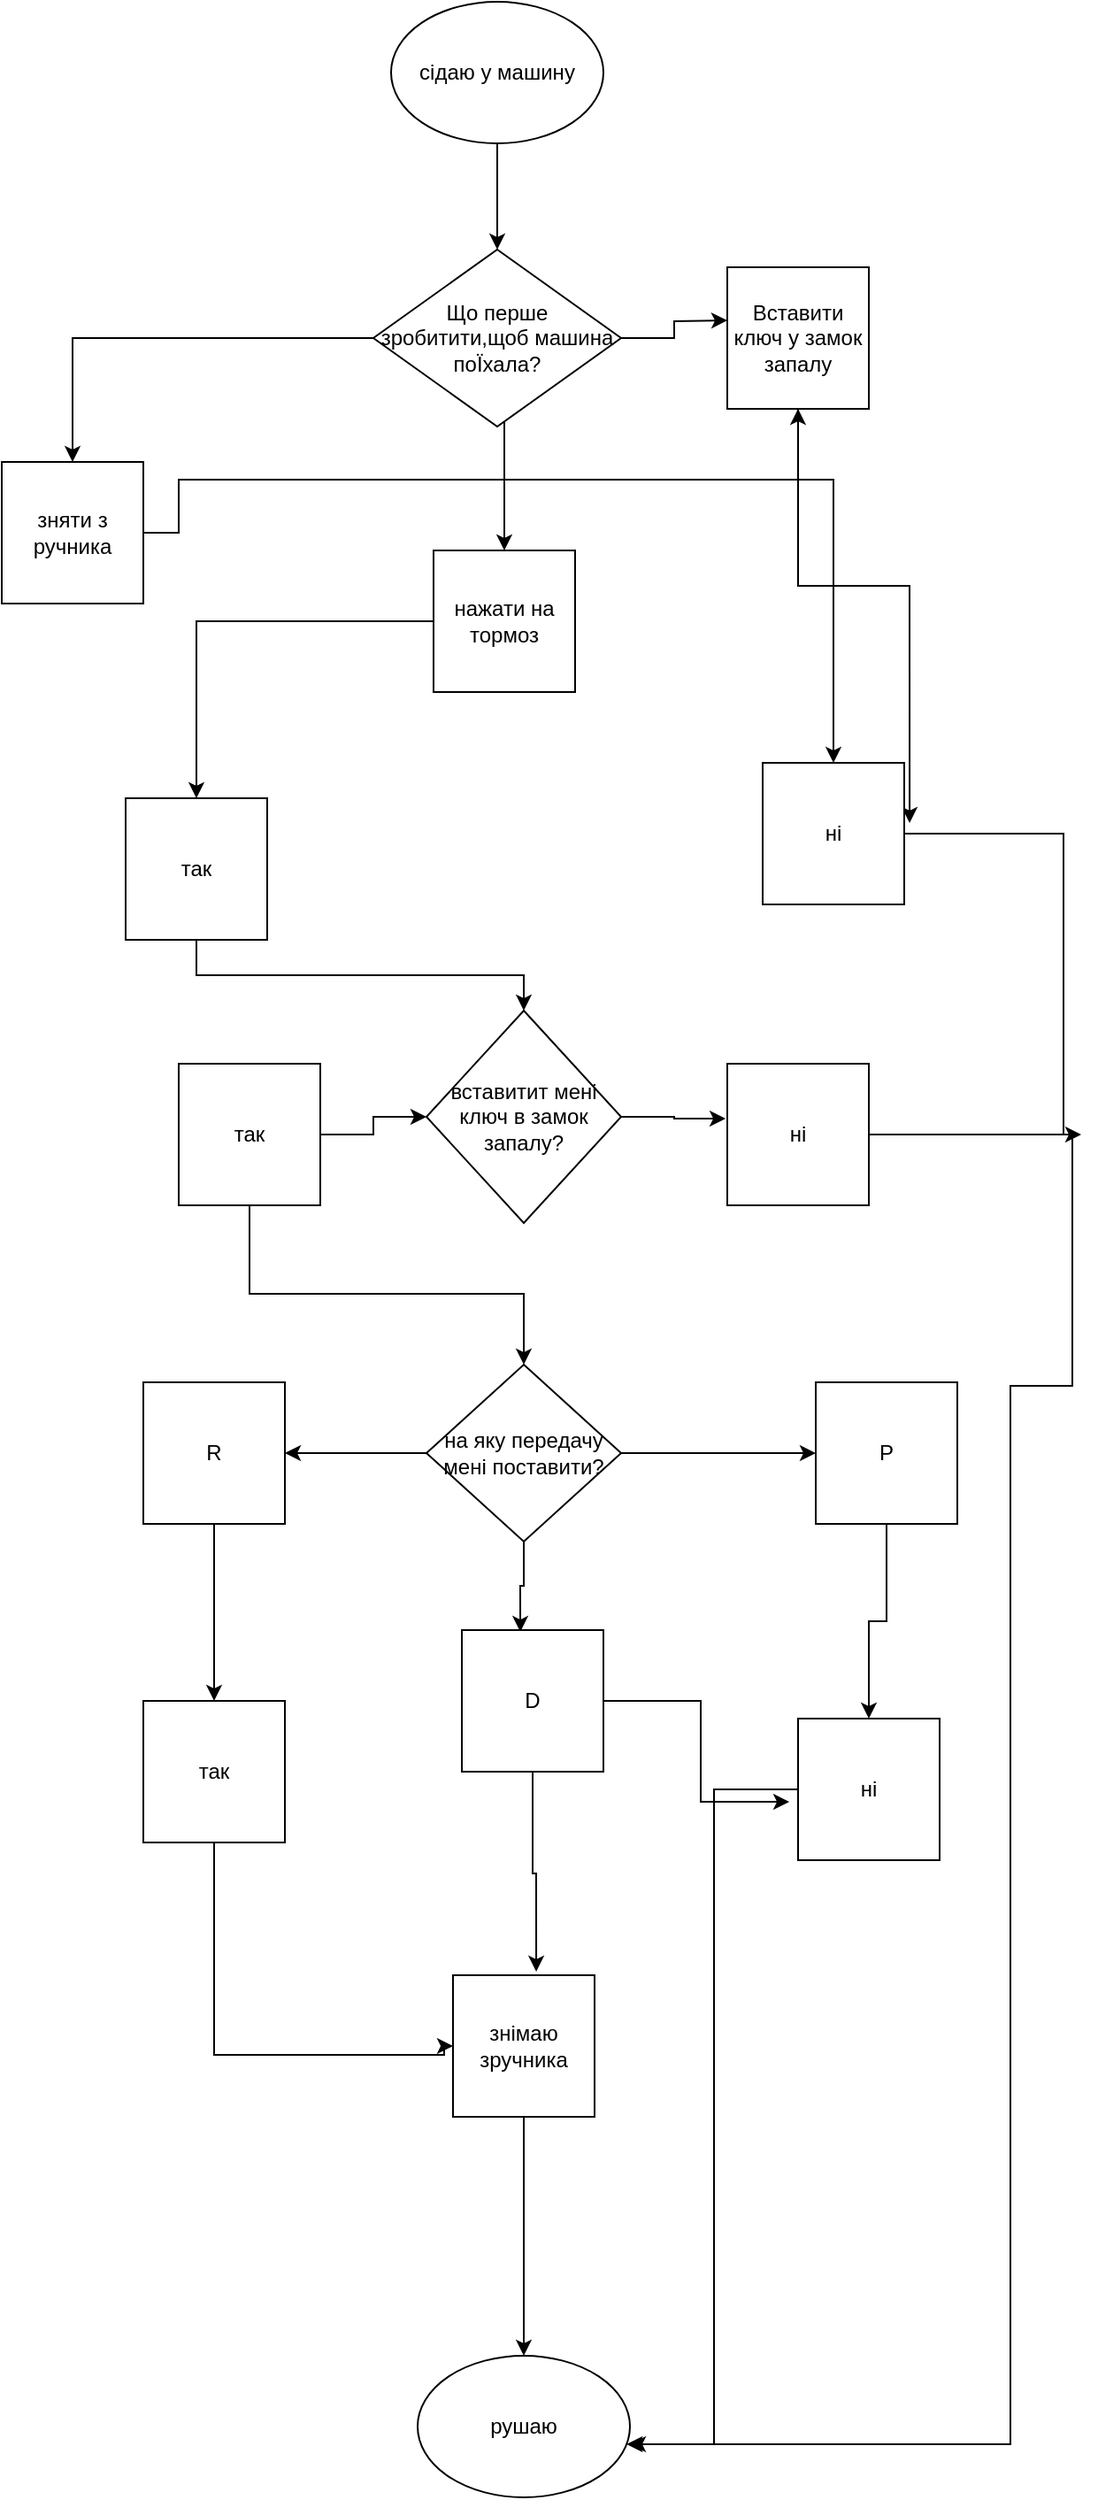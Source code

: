 <mxfile version="20.5.1" type="device" pages="3"><diagram id="0JrgIVbtbo-7kKznbtL7" name="Сторінка-1"><mxGraphModel dx="898" dy="482" grid="1" gridSize="10" guides="1" tooltips="1" connect="1" arrows="1" fold="1" page="1" pageScale="1" pageWidth="827" pageHeight="1169" math="0" shadow="0"><root><mxCell id="0"/><mxCell id="1" parent="0"/><mxCell id="-DRzT0AkR5bu_ns5GAz_-3" style="edgeStyle=orthogonalEdgeStyle;rounded=0;orthogonalLoop=1;jettySize=auto;html=1;" edge="1" parent="1" source="-DRzT0AkR5bu_ns5GAz_-1" target="-DRzT0AkR5bu_ns5GAz_-2"><mxGeometry relative="1" as="geometry"/></mxCell><mxCell id="-DRzT0AkR5bu_ns5GAz_-1" value="сідаю у машину" style="ellipse;whiteSpace=wrap;html=1;" vertex="1" parent="1"><mxGeometry x="310" y="40" width="120" height="80" as="geometry"/></mxCell><mxCell id="-DRzT0AkR5bu_ns5GAz_-5" style="edgeStyle=orthogonalEdgeStyle;rounded=0;orthogonalLoop=1;jettySize=auto;html=1;" edge="1" parent="1" source="-DRzT0AkR5bu_ns5GAz_-2"><mxGeometry relative="1" as="geometry"><mxPoint x="500" y="220" as="targetPoint"/></mxGeometry></mxCell><mxCell id="-DRzT0AkR5bu_ns5GAz_-9" style="edgeStyle=orthogonalEdgeStyle;rounded=0;orthogonalLoop=1;jettySize=auto;html=1;" edge="1" parent="1" source="-DRzT0AkR5bu_ns5GAz_-2" target="-DRzT0AkR5bu_ns5GAz_-6"><mxGeometry relative="1" as="geometry"/></mxCell><mxCell id="-DRzT0AkR5bu_ns5GAz_-10" style="edgeStyle=orthogonalEdgeStyle;rounded=0;orthogonalLoop=1;jettySize=auto;html=1;entryX=0.5;entryY=0;entryDx=0;entryDy=0;" edge="1" parent="1" source="-DRzT0AkR5bu_ns5GAz_-2" target="-DRzT0AkR5bu_ns5GAz_-8"><mxGeometry relative="1" as="geometry"><Array as="points"><mxPoint x="374" y="310"/><mxPoint x="374" y="310"/></Array></mxGeometry></mxCell><mxCell id="-DRzT0AkR5bu_ns5GAz_-2" value="Що перше зробитити,щоб машина поЇхала?" style="rhombus;whiteSpace=wrap;html=1;" vertex="1" parent="1"><mxGeometry x="300" y="180" width="140" height="100" as="geometry"/></mxCell><mxCell id="-DRzT0AkR5bu_ns5GAz_-16" style="edgeStyle=orthogonalEdgeStyle;rounded=0;orthogonalLoop=1;jettySize=auto;html=1;" edge="1" parent="1" source="-DRzT0AkR5bu_ns5GAz_-6" target="-DRzT0AkR5bu_ns5GAz_-13"><mxGeometry relative="1" as="geometry"><mxPoint x="180" y="260" as="targetPoint"/><Array as="points"><mxPoint x="190" y="340"/><mxPoint x="190" y="310"/><mxPoint x="560" y="310"/></Array></mxGeometry></mxCell><mxCell id="-DRzT0AkR5bu_ns5GAz_-6" value="зняти з ручника" style="whiteSpace=wrap;html=1;aspect=fixed;" vertex="1" parent="1"><mxGeometry x="90" y="300" width="80" height="80" as="geometry"/></mxCell><mxCell id="-DRzT0AkR5bu_ns5GAz_-18" style="edgeStyle=orthogonalEdgeStyle;rounded=0;orthogonalLoop=1;jettySize=auto;html=1;" edge="1" parent="1" source="-DRzT0AkR5bu_ns5GAz_-7"><mxGeometry relative="1" as="geometry"><mxPoint x="540" y="260" as="targetPoint"/><Array as="points"><mxPoint x="540" y="300"/><mxPoint x="540" y="300"/></Array></mxGeometry></mxCell><mxCell id="szPay7npXaBotEm2fIJn-6" style="edgeStyle=orthogonalEdgeStyle;rounded=0;orthogonalLoop=1;jettySize=auto;html=1;" edge="1" parent="1" source="-DRzT0AkR5bu_ns5GAz_-7"><mxGeometry relative="1" as="geometry"><mxPoint x="540" y="270" as="targetPoint"/></mxGeometry></mxCell><mxCell id="szPay7npXaBotEm2fIJn-8" style="edgeStyle=orthogonalEdgeStyle;rounded=0;orthogonalLoop=1;jettySize=auto;html=1;entryX=1.038;entryY=0.425;entryDx=0;entryDy=0;entryPerimeter=0;" edge="1" parent="1" source="-DRzT0AkR5bu_ns5GAz_-7" target="-DRzT0AkR5bu_ns5GAz_-13"><mxGeometry relative="1" as="geometry"><mxPoint x="620" y="410" as="targetPoint"/></mxGeometry></mxCell><mxCell id="-DRzT0AkR5bu_ns5GAz_-7" value="Вставити ключ у замок запалу" style="whiteSpace=wrap;html=1;aspect=fixed;" vertex="1" parent="1"><mxGeometry x="500" y="190" width="80" height="80" as="geometry"/></mxCell><mxCell id="-DRzT0AkR5bu_ns5GAz_-8" value="нажати на тормоз" style="whiteSpace=wrap;html=1;aspect=fixed;" vertex="1" parent="1"><mxGeometry x="334" y="350" width="80" height="80" as="geometry"/></mxCell><mxCell id="-DRzT0AkR5bu_ns5GAz_-21" style="edgeStyle=orthogonalEdgeStyle;rounded=0;orthogonalLoop=1;jettySize=auto;html=1;" edge="1" parent="1" source="-DRzT0AkR5bu_ns5GAz_-11" target="-DRzT0AkR5bu_ns5GAz_-19"><mxGeometry relative="1" as="geometry"><mxPoint x="480" y="590" as="targetPoint"/><Array as="points"><mxPoint x="200" y="590"/><mxPoint x="385" y="590"/></Array></mxGeometry></mxCell><mxCell id="-DRzT0AkR5bu_ns5GAz_-11" value="так" style="whiteSpace=wrap;html=1;aspect=fixed;" vertex="1" parent="1"><mxGeometry x="160" y="490" width="80" height="80" as="geometry"/></mxCell><mxCell id="szPay7npXaBotEm2fIJn-4" style="edgeStyle=orthogonalEdgeStyle;rounded=0;orthogonalLoop=1;jettySize=auto;html=1;" edge="1" parent="1" source="-DRzT0AkR5bu_ns5GAz_-13"><mxGeometry relative="1" as="geometry"><mxPoint x="700" y="680" as="targetPoint"/><Array as="points"><mxPoint x="690" y="510"/><mxPoint x="690" y="680"/></Array></mxGeometry></mxCell><mxCell id="-DRzT0AkR5bu_ns5GAz_-13" value="ні" style="whiteSpace=wrap;html=1;aspect=fixed;" vertex="1" parent="1"><mxGeometry x="520" y="470" width="80" height="80" as="geometry"/></mxCell><mxCell id="-DRzT0AkR5bu_ns5GAz_-14" style="edgeStyle=orthogonalEdgeStyle;rounded=0;orthogonalLoop=1;jettySize=auto;html=1;" edge="1" parent="1" source="-DRzT0AkR5bu_ns5GAz_-8" target="-DRzT0AkR5bu_ns5GAz_-11"><mxGeometry relative="1" as="geometry"/></mxCell><mxCell id="-DRzT0AkR5bu_ns5GAz_-24" style="edgeStyle=orthogonalEdgeStyle;rounded=0;orthogonalLoop=1;jettySize=auto;html=1;entryX=-0.012;entryY=0.388;entryDx=0;entryDy=0;entryPerimeter=0;" edge="1" parent="1" source="-DRzT0AkR5bu_ns5GAz_-19" target="-DRzT0AkR5bu_ns5GAz_-22"><mxGeometry relative="1" as="geometry"/></mxCell><mxCell id="-DRzT0AkR5bu_ns5GAz_-19" value="вставитит мені ключ в замок запалу?" style="rhombus;whiteSpace=wrap;html=1;" vertex="1" parent="1"><mxGeometry x="330" y="610" width="110" height="120" as="geometry"/></mxCell><mxCell id="szPay7npXaBotEm2fIJn-2" style="edgeStyle=orthogonalEdgeStyle;rounded=0;orthogonalLoop=1;jettySize=auto;html=1;" edge="1" parent="1" source="-DRzT0AkR5bu_ns5GAz_-22" target="-DRzT0AkR5bu_ns5GAz_-44"><mxGeometry relative="1" as="geometry"><mxPoint x="695" y="730" as="sourcePoint"/><mxPoint x="580" y="1420" as="targetPoint"/><Array as="points"><mxPoint x="695" y="680"/><mxPoint x="695" y="822"/><mxPoint x="660" y="822"/><mxPoint x="660" y="1420"/></Array></mxGeometry></mxCell><mxCell id="-DRzT0AkR5bu_ns5GAz_-22" value="ні" style="whiteSpace=wrap;html=1;aspect=fixed;" vertex="1" parent="1"><mxGeometry x="500" y="640" width="80" height="80" as="geometry"/></mxCell><mxCell id="-DRzT0AkR5bu_ns5GAz_-25" style="edgeStyle=orthogonalEdgeStyle;rounded=0;orthogonalLoop=1;jettySize=auto;html=1;" edge="1" parent="1"><mxGeometry relative="1" as="geometry"><mxPoint x="270" y="680" as="sourcePoint"/><mxPoint x="330" y="670" as="targetPoint"/><Array as="points"><mxPoint x="300" y="680"/><mxPoint x="300" y="670"/></Array></mxGeometry></mxCell><mxCell id="-DRzT0AkR5bu_ns5GAz_-32" style="edgeStyle=orthogonalEdgeStyle;rounded=0;orthogonalLoop=1;jettySize=auto;html=1;" edge="1" parent="1" source="-DRzT0AkR5bu_ns5GAz_-23" target="-DRzT0AkR5bu_ns5GAz_-27"><mxGeometry relative="1" as="geometry"><Array as="points"><mxPoint x="230" y="770"/><mxPoint x="385" y="770"/></Array></mxGeometry></mxCell><mxCell id="-DRzT0AkR5bu_ns5GAz_-23" value="так" style="whiteSpace=wrap;html=1;aspect=fixed;" vertex="1" parent="1"><mxGeometry x="190" y="640" width="80" height="80" as="geometry"/></mxCell><mxCell id="-DRzT0AkR5bu_ns5GAz_-33" style="edgeStyle=orthogonalEdgeStyle;rounded=0;orthogonalLoop=1;jettySize=auto;html=1;" edge="1" parent="1" source="-DRzT0AkR5bu_ns5GAz_-27" target="-DRzT0AkR5bu_ns5GAz_-29"><mxGeometry relative="1" as="geometry"/></mxCell><mxCell id="-DRzT0AkR5bu_ns5GAz_-34" style="edgeStyle=orthogonalEdgeStyle;rounded=0;orthogonalLoop=1;jettySize=auto;html=1;entryX=0.413;entryY=0.013;entryDx=0;entryDy=0;entryPerimeter=0;" edge="1" parent="1" source="-DRzT0AkR5bu_ns5GAz_-27" target="-DRzT0AkR5bu_ns5GAz_-30"><mxGeometry relative="1" as="geometry"/></mxCell><mxCell id="-DRzT0AkR5bu_ns5GAz_-27" value="на яку передачу мені поставити?" style="rhombus;whiteSpace=wrap;html=1;" vertex="1" parent="1"><mxGeometry x="330" y="810" width="110" height="100" as="geometry"/></mxCell><mxCell id="-DRzT0AkR5bu_ns5GAz_-28" style="edgeStyle=orthogonalEdgeStyle;rounded=0;orthogonalLoop=1;jettySize=auto;html=1;entryX=0;entryY=0.5;entryDx=0;entryDy=0;" edge="1" parent="1" source="-DRzT0AkR5bu_ns5GAz_-27" target="-DRzT0AkR5bu_ns5GAz_-31"><mxGeometry relative="1" as="geometry"/></mxCell><mxCell id="-DRzT0AkR5bu_ns5GAz_-40" style="edgeStyle=orthogonalEdgeStyle;rounded=0;orthogonalLoop=1;jettySize=auto;html=1;" edge="1" parent="1" source="-DRzT0AkR5bu_ns5GAz_-29"><mxGeometry relative="1" as="geometry"><mxPoint x="210" y="1000" as="targetPoint"/></mxGeometry></mxCell><mxCell id="-DRzT0AkR5bu_ns5GAz_-29" value="R" style="whiteSpace=wrap;html=1;aspect=fixed;" vertex="1" parent="1"><mxGeometry x="170" y="820" width="80" height="80" as="geometry"/></mxCell><mxCell id="-DRzT0AkR5bu_ns5GAz_-37" style="edgeStyle=orthogonalEdgeStyle;rounded=0;orthogonalLoop=1;jettySize=auto;html=1;entryX=-0.062;entryY=0.588;entryDx=0;entryDy=0;entryPerimeter=0;" edge="1" parent="1" source="-DRzT0AkR5bu_ns5GAz_-30" target="-DRzT0AkR5bu_ns5GAz_-35"><mxGeometry relative="1" as="geometry"/></mxCell><mxCell id="-DRzT0AkR5bu_ns5GAz_-48" style="edgeStyle=orthogonalEdgeStyle;rounded=0;orthogonalLoop=1;jettySize=auto;html=1;entryX=0.588;entryY=-0.025;entryDx=0;entryDy=0;entryPerimeter=0;" edge="1" parent="1" source="-DRzT0AkR5bu_ns5GAz_-30" target="-DRzT0AkR5bu_ns5GAz_-42"><mxGeometry relative="1" as="geometry"/></mxCell><mxCell id="-DRzT0AkR5bu_ns5GAz_-30" value="D" style="whiteSpace=wrap;html=1;aspect=fixed;" vertex="1" parent="1"><mxGeometry x="350" y="960" width="80" height="80" as="geometry"/></mxCell><mxCell id="-DRzT0AkR5bu_ns5GAz_-38" style="edgeStyle=orthogonalEdgeStyle;rounded=0;orthogonalLoop=1;jettySize=auto;html=1;" edge="1" parent="1" source="-DRzT0AkR5bu_ns5GAz_-31" target="-DRzT0AkR5bu_ns5GAz_-35"><mxGeometry relative="1" as="geometry"/></mxCell><mxCell id="-DRzT0AkR5bu_ns5GAz_-31" value="P" style="whiteSpace=wrap;html=1;aspect=fixed;" vertex="1" parent="1"><mxGeometry x="550" y="820" width="80" height="80" as="geometry"/></mxCell><mxCell id="szPay7npXaBotEm2fIJn-1" style="edgeStyle=orthogonalEdgeStyle;rounded=0;orthogonalLoop=1;jettySize=auto;html=1;entryX=1;entryY=0.625;entryDx=0;entryDy=0;entryPerimeter=0;" edge="1" parent="1" source="-DRzT0AkR5bu_ns5GAz_-35" target="-DRzT0AkR5bu_ns5GAz_-44"><mxGeometry relative="1" as="geometry"/></mxCell><mxCell id="-DRzT0AkR5bu_ns5GAz_-35" value="ні" style="whiteSpace=wrap;html=1;aspect=fixed;" vertex="1" parent="1"><mxGeometry x="540" y="1010" width="80" height="80" as="geometry"/></mxCell><mxCell id="-DRzT0AkR5bu_ns5GAz_-50" style="edgeStyle=orthogonalEdgeStyle;rounded=0;orthogonalLoop=1;jettySize=auto;html=1;entryX=0;entryY=0.5;entryDx=0;entryDy=0;" edge="1" parent="1" source="-DRzT0AkR5bu_ns5GAz_-41" target="-DRzT0AkR5bu_ns5GAz_-42"><mxGeometry relative="1" as="geometry"><mxPoint x="340" y="1160" as="targetPoint"/><Array as="points"><mxPoint x="210" y="1200"/><mxPoint x="340" y="1200"/><mxPoint x="340" y="1195"/></Array></mxGeometry></mxCell><mxCell id="-DRzT0AkR5bu_ns5GAz_-41" value="так" style="whiteSpace=wrap;html=1;aspect=fixed;" vertex="1" parent="1"><mxGeometry x="170" y="1000" width="80" height="80" as="geometry"/></mxCell><mxCell id="-DRzT0AkR5bu_ns5GAz_-47" style="edgeStyle=orthogonalEdgeStyle;rounded=0;orthogonalLoop=1;jettySize=auto;html=1;" edge="1" parent="1" source="-DRzT0AkR5bu_ns5GAz_-42" target="-DRzT0AkR5bu_ns5GAz_-44"><mxGeometry relative="1" as="geometry"/></mxCell><mxCell id="-DRzT0AkR5bu_ns5GAz_-42" value="знімаю зручника" style="whiteSpace=wrap;html=1;aspect=fixed;" vertex="1" parent="1"><mxGeometry x="345" y="1155" width="80" height="80" as="geometry"/></mxCell><mxCell id="-DRzT0AkR5bu_ns5GAz_-44" value="рушаю" style="ellipse;whiteSpace=wrap;html=1;" vertex="1" parent="1"><mxGeometry x="325" y="1370" width="120" height="80" as="geometry"/></mxCell></root></mxGraphModel></diagram><diagram id="83ortkTqGvapYAoqWDwk" name="Сторінка-2"><mxGraphModel dx="898" dy="482" grid="1" gridSize="10" guides="1" tooltips="1" connect="1" arrows="1" fold="1" page="1" pageScale="1" pageWidth="827" pageHeight="1169" math="0" shadow="0"><root><mxCell id="0"/><mxCell id="1" parent="0"/><mxCell id="Rd1HlHSMvil6h46gO19t-4" style="edgeStyle=orthogonalEdgeStyle;rounded=0;orthogonalLoop=1;jettySize=auto;html=1;entryX=0.5;entryY=0;entryDx=0;entryDy=0;" edge="1" parent="1" source="GIBF14FnVx6XBTgXCpg1-1" target="GIBF14FnVx6XBTgXCpg1-5"><mxGeometry relative="1" as="geometry"/></mxCell><mxCell id="GIBF14FnVx6XBTgXCpg1-1" value="хочу купити велосипедні шини" style="ellipse;whiteSpace=wrap;html=1;" vertex="1" parent="1"><mxGeometry x="340" y="90" width="120" height="80" as="geometry"/></mxCell><mxCell id="Rd1HlHSMvil6h46gO19t-8" style="edgeStyle=orthogonalEdgeStyle;rounded=0;orthogonalLoop=1;jettySize=auto;html=1;" edge="1" parent="1" source="GIBF14FnVx6XBTgXCpg1-2" target="Rd1HlHSMvil6h46gO19t-5"><mxGeometry relative="1" as="geometry"><Array as="points"><mxPoint x="160" y="330"/><mxPoint x="550" y="330"/></Array></mxGeometry></mxCell><mxCell id="GIBF14FnVx6XBTgXCpg1-2" value="в інтернеті" style="rounded=0;whiteSpace=wrap;html=1;" vertex="1" parent="1"><mxGeometry x="110" y="220" width="100" height="60" as="geometry"/></mxCell><mxCell id="Rd1HlHSMvil6h46gO19t-1" style="edgeStyle=orthogonalEdgeStyle;rounded=0;orthogonalLoop=1;jettySize=auto;html=1;entryX=0.5;entryY=0;entryDx=0;entryDy=0;" edge="1" parent="1" source="GIBF14FnVx6XBTgXCpg1-5" target="GIBF14FnVx6XBTgXCpg1-6"><mxGeometry relative="1" as="geometry"/></mxCell><mxCell id="Rd1HlHSMvil6h46gO19t-2" style="edgeStyle=orthogonalEdgeStyle;rounded=0;orthogonalLoop=1;jettySize=auto;html=1;entryX=-0.04;entryY=0.44;entryDx=0;entryDy=0;entryPerimeter=0;" edge="1" parent="1" source="GIBF14FnVx6XBTgXCpg1-5" target="GIBF14FnVx6XBTgXCpg1-8"><mxGeometry relative="1" as="geometry"/></mxCell><mxCell id="Rd1HlHSMvil6h46gO19t-3" style="edgeStyle=orthogonalEdgeStyle;rounded=0;orthogonalLoop=1;jettySize=auto;html=1;entryX=1;entryY=0.5;entryDx=0;entryDy=0;" edge="1" parent="1" source="GIBF14FnVx6XBTgXCpg1-5" target="GIBF14FnVx6XBTgXCpg1-2"><mxGeometry relative="1" as="geometry"/></mxCell><mxCell id="GIBF14FnVx6XBTgXCpg1-5" value="де я можу&amp;nbsp;&lt;br&gt;їх купити?" style="rhombus;whiteSpace=wrap;html=1;" vertex="1" parent="1"><mxGeometry x="340" y="200" width="120" height="90" as="geometry"/></mxCell><mxCell id="Rd1HlHSMvil6h46gO19t-7" style="edgeStyle=orthogonalEdgeStyle;rounded=0;orthogonalLoop=1;jettySize=auto;html=1;entryX=0;entryY=0.25;entryDx=0;entryDy=0;" edge="1" parent="1" source="GIBF14FnVx6XBTgXCpg1-6" target="Rd1HlHSMvil6h46gO19t-6"><mxGeometry relative="1" as="geometry"/></mxCell><mxCell id="GIBF14FnVx6XBTgXCpg1-6" value="біля будинку" style="rounded=0;whiteSpace=wrap;html=1;" vertex="1" parent="1"><mxGeometry x="355" y="340" width="90" height="60" as="geometry"/></mxCell><mxCell id="Rd1HlHSMvil6h46gO19t-9" style="edgeStyle=orthogonalEdgeStyle;rounded=0;orthogonalLoop=1;jettySize=auto;html=1;" edge="1" parent="1" source="GIBF14FnVx6XBTgXCpg1-8" target="Rd1HlHSMvil6h46gO19t-5"><mxGeometry relative="1" as="geometry"/></mxCell><mxCell id="GIBF14FnVx6XBTgXCpg1-8" value="&lt;br&gt;на центральному&lt;br&gt;ринку" style="whiteSpace=wrap;html=1;aspect=fixed;" vertex="1" parent="1"><mxGeometry x="540" y="200" width="100" height="100" as="geometry"/></mxCell><mxCell id="Rd1HlHSMvil6h46gO19t-59" style="edgeStyle=orthogonalEdgeStyle;rounded=0;orthogonalLoop=1;jettySize=auto;html=1;" edge="1" parent="1" target="Rd1HlHSMvil6h46gO19t-52"><mxGeometry relative="1" as="geometry"><mxPoint x="590" y="465" as="sourcePoint"/><mxPoint x="540" y="2001" as="targetPoint"/><Array as="points"><mxPoint x="707" y="465"/><mxPoint x="707" y="2001"/></Array></mxGeometry></mxCell><mxCell id="Rd1HlHSMvil6h46gO19t-5" value="ні" style="whiteSpace=wrap;html=1;aspect=fixed;" vertex="1" parent="1"><mxGeometry x="510" y="420" width="80" height="80" as="geometry"/></mxCell><mxCell id="Rd1HlHSMvil6h46gO19t-12" style="edgeStyle=orthogonalEdgeStyle;rounded=0;orthogonalLoop=1;jettySize=auto;html=1;entryX=0.606;entryY=-0.06;entryDx=0;entryDy=0;entryPerimeter=0;" edge="1" parent="1" source="Rd1HlHSMvil6h46gO19t-6" target="Rd1HlHSMvil6h46gO19t-13"><mxGeometry relative="1" as="geometry"><mxPoint x="375" y="560" as="targetPoint"/></mxGeometry></mxCell><mxCell id="Rd1HlHSMvil6h46gO19t-6" value="так" style="whiteSpace=wrap;html=1;aspect=fixed;" vertex="1" parent="1"><mxGeometry x="220" y="420" width="80" height="80" as="geometry"/></mxCell><mxCell id="Rd1HlHSMvil6h46gO19t-15" style="edgeStyle=orthogonalEdgeStyle;rounded=0;orthogonalLoop=1;jettySize=auto;html=1;entryX=0.5;entryY=0;entryDx=0;entryDy=0;" edge="1" parent="1" source="Rd1HlHSMvil6h46gO19t-13" target="Rd1HlHSMvil6h46gO19t-14"><mxGeometry relative="1" as="geometry"/></mxCell><mxCell id="Rd1HlHSMvil6h46gO19t-13" value="&amp;nbsp;мені потрібні зубаті чи гладкі?" style="shape=parallelogram;perimeter=parallelogramPerimeter;whiteSpace=wrap;html=1;fixedSize=1;" vertex="1" parent="1"><mxGeometry x="280" y="559.5" width="160" height="50" as="geometry"/></mxCell><mxCell id="Rd1HlHSMvil6h46gO19t-17" style="edgeStyle=orthogonalEdgeStyle;rounded=0;orthogonalLoop=1;jettySize=auto;html=1;entryX=0.5;entryY=0;entryDx=0;entryDy=0;" edge="1" parent="1" source="Rd1HlHSMvil6h46gO19t-14" target="Rd1HlHSMvil6h46gO19t-16"><mxGeometry relative="1" as="geometry"/></mxCell><mxCell id="Rd1HlHSMvil6h46gO19t-14" value="гладкі" style="rounded=0;whiteSpace=wrap;html=1;" vertex="1" parent="1"><mxGeometry x="300" y="670" width="120" height="60" as="geometry"/></mxCell><mxCell id="Rd1HlHSMvil6h46gO19t-21" style="edgeStyle=orthogonalEdgeStyle;rounded=0;orthogonalLoop=1;jettySize=auto;html=1;entryX=0;entryY=0.5;entryDx=0;entryDy=0;" edge="1" parent="1" source="Rd1HlHSMvil6h46gO19t-16" target="Rd1HlHSMvil6h46gO19t-18"><mxGeometry relative="1" as="geometry"/></mxCell><mxCell id="Rd1HlHSMvil6h46gO19t-23" style="edgeStyle=orthogonalEdgeStyle;rounded=0;orthogonalLoop=1;jettySize=auto;html=1;" edge="1" parent="1" source="Rd1HlHSMvil6h46gO19t-16" target="Rd1HlHSMvil6h46gO19t-19"><mxGeometry relative="1" as="geometry"/></mxCell><mxCell id="Rd1HlHSMvil6h46gO19t-24" style="edgeStyle=orthogonalEdgeStyle;rounded=0;orthogonalLoop=1;jettySize=auto;html=1;entryX=0.992;entryY=0.367;entryDx=0;entryDy=0;entryPerimeter=0;" edge="1" parent="1" source="Rd1HlHSMvil6h46gO19t-16" target="Rd1HlHSMvil6h46gO19t-20"><mxGeometry relative="1" as="geometry"/></mxCell><mxCell id="Rd1HlHSMvil6h46gO19t-16" value="якого виробника я хочу шини?" style="rhombus;whiteSpace=wrap;html=1;" vertex="1" parent="1"><mxGeometry x="260" y="770" width="200" height="140" as="geometry"/></mxCell><mxCell id="Rd1HlHSMvil6h46gO19t-30" style="edgeStyle=orthogonalEdgeStyle;rounded=0;orthogonalLoop=1;jettySize=auto;html=1;" edge="1" parent="1" source="Rd1HlHSMvil6h46gO19t-18" target="Rd1HlHSMvil6h46gO19t-27"><mxGeometry relative="1" as="geometry"/></mxCell><mxCell id="Rd1HlHSMvil6h46gO19t-18" value="німецького" style="rounded=0;whiteSpace=wrap;html=1;" vertex="1" parent="1"><mxGeometry x="510" y="810" width="120" height="60" as="geometry"/></mxCell><mxCell id="Rd1HlHSMvil6h46gO19t-29" style="edgeStyle=orthogonalEdgeStyle;rounded=0;orthogonalLoop=1;jettySize=auto;html=1;entryX=1;entryY=0.5;entryDx=0;entryDy=0;" edge="1" parent="1" source="Rd1HlHSMvil6h46gO19t-19" target="Rd1HlHSMvil6h46gO19t-26"><mxGeometry relative="1" as="geometry"/></mxCell><mxCell id="Rd1HlHSMvil6h46gO19t-19" value="китайського" style="rounded=0;whiteSpace=wrap;html=1;" vertex="1" parent="1"><mxGeometry x="300" y="960" width="120" height="60" as="geometry"/></mxCell><mxCell id="Rd1HlHSMvil6h46gO19t-28" style="edgeStyle=orthogonalEdgeStyle;rounded=0;orthogonalLoop=1;jettySize=auto;html=1;entryX=0;entryY=0.75;entryDx=0;entryDy=0;" edge="1" parent="1" source="Rd1HlHSMvil6h46gO19t-20" target="Rd1HlHSMvil6h46gO19t-26"><mxGeometry relative="1" as="geometry"/></mxCell><mxCell id="Rd1HlHSMvil6h46gO19t-20" value="італійського" style="rounded=0;whiteSpace=wrap;html=1;" vertex="1" parent="1"><mxGeometry x="30" y="820" width="120" height="60" as="geometry"/></mxCell><mxCell id="Rd1HlHSMvil6h46gO19t-57" style="edgeStyle=orthogonalEdgeStyle;rounded=0;orthogonalLoop=1;jettySize=auto;html=1;" edge="1" parent="1"><mxGeometry relative="1" as="geometry"><mxPoint x="230" y="1001" as="sourcePoint"/><mxPoint x="300" y="2021" as="targetPoint"/><Array as="points"><mxPoint x="10" y="1001"/><mxPoint x="10" y="2021"/></Array></mxGeometry></mxCell><mxCell id="Rd1HlHSMvil6h46gO19t-26" value="ні" style="rounded=0;whiteSpace=wrap;html=1;" vertex="1" parent="1"><mxGeometry x="110" y="960" width="120" height="60" as="geometry"/></mxCell><mxCell id="Rd1HlHSMvil6h46gO19t-35" style="edgeStyle=orthogonalEdgeStyle;rounded=0;orthogonalLoop=1;jettySize=auto;html=1;" edge="1" parent="1" source="Rd1HlHSMvil6h46gO19t-27" target="Rd1HlHSMvil6h46gO19t-32"><mxGeometry relative="1" as="geometry"><Array as="points"><mxPoint x="570" y="1060"/><mxPoint x="355" y="1060"/></Array></mxGeometry></mxCell><mxCell id="Rd1HlHSMvil6h46gO19t-27" value="так" style="rounded=0;whiteSpace=wrap;html=1;" vertex="1" parent="1"><mxGeometry x="510" y="940" width="120" height="60" as="geometry"/></mxCell><mxCell id="Rd1HlHSMvil6h46gO19t-40" style="edgeStyle=orthogonalEdgeStyle;rounded=0;orthogonalLoop=1;jettySize=auto;html=1;entryX=1;entryY=0.5;entryDx=0;entryDy=0;" edge="1" parent="1" source="Rd1HlHSMvil6h46gO19t-31" target="Rd1HlHSMvil6h46gO19t-37"><mxGeometry relative="1" as="geometry"/></mxCell><mxCell id="Rd1HlHSMvil6h46gO19t-41" style="edgeStyle=orthogonalEdgeStyle;rounded=0;orthogonalLoop=1;jettySize=auto;html=1;" edge="1" parent="1" source="Rd1HlHSMvil6h46gO19t-31" target="Rd1HlHSMvil6h46gO19t-38"><mxGeometry relative="1" as="geometry"/></mxCell><mxCell id="Rd1HlHSMvil6h46gO19t-46" style="edgeStyle=orthogonalEdgeStyle;rounded=0;orthogonalLoop=1;jettySize=auto;html=1;entryX=0.125;entryY=0.456;entryDx=0;entryDy=0;entryPerimeter=0;" edge="1" parent="1" source="Rd1HlHSMvil6h46gO19t-31" target="Rd1HlHSMvil6h46gO19t-36"><mxGeometry relative="1" as="geometry"/></mxCell><mxCell id="Rd1HlHSMvil6h46gO19t-31" value="якого розміру?" style="rhombus;whiteSpace=wrap;html=1;" vertex="1" parent="1"><mxGeometry x="290" y="1383" width="105" height="107" as="geometry"/></mxCell><mxCell id="Rd1HlHSMvil6h46gO19t-34" style="edgeStyle=orthogonalEdgeStyle;rounded=0;orthogonalLoop=1;jettySize=auto;html=1;entryX=0.5;entryY=0;entryDx=0;entryDy=0;" edge="1" parent="1" source="Rd1HlHSMvil6h46gO19t-32" target="Rd1HlHSMvil6h46gO19t-33"><mxGeometry relative="1" as="geometry"/></mxCell><mxCell id="Rd1HlHSMvil6h46gO19t-32" value="мені треба камеру чи покришки" style="shape=parallelogram;perimeter=parallelogramPerimeter;whiteSpace=wrap;html=1;fixedSize=1;" vertex="1" parent="1"><mxGeometry x="280" y="1100" width="150" height="60" as="geometry"/></mxCell><mxCell id="Rd1HlHSMvil6h46gO19t-39" style="edgeStyle=orthogonalEdgeStyle;rounded=0;orthogonalLoop=1;jettySize=auto;html=1;" edge="1" parent="1" source="Rd1HlHSMvil6h46gO19t-33" target="Rd1HlHSMvil6h46gO19t-31"><mxGeometry relative="1" as="geometry"/></mxCell><mxCell id="Rd1HlHSMvil6h46gO19t-33" value="покришки" style="rounded=0;whiteSpace=wrap;html=1;" vertex="1" parent="1"><mxGeometry x="295" y="1230" width="120" height="60" as="geometry"/></mxCell><mxCell id="Rd1HlHSMvil6h46gO19t-49" style="edgeStyle=orthogonalEdgeStyle;rounded=0;orthogonalLoop=1;jettySize=auto;html=1;entryX=0.75;entryY=0;entryDx=0;entryDy=0;" edge="1" parent="1" source="Rd1HlHSMvil6h46gO19t-36" target="Rd1HlHSMvil6h46gO19t-43"><mxGeometry relative="1" as="geometry"/></mxCell><mxCell id="Rd1HlHSMvil6h46gO19t-36" value="12" style="whiteSpace=wrap;html=1;aspect=fixed;" vertex="1" parent="1"><mxGeometry x="490" y="1400" width="80" height="80" as="geometry"/></mxCell><mxCell id="Rd1HlHSMvil6h46gO19t-50" style="edgeStyle=orthogonalEdgeStyle;rounded=0;orthogonalLoop=1;jettySize=auto;html=1;entryX=0.625;entryY=-0.037;entryDx=0;entryDy=0;entryPerimeter=0;" edge="1" parent="1" source="Rd1HlHSMvil6h46gO19t-37" target="Rd1HlHSMvil6h46gO19t-44"><mxGeometry relative="1" as="geometry"/></mxCell><mxCell id="Rd1HlHSMvil6h46gO19t-37" value="6" style="whiteSpace=wrap;html=1;aspect=fixed;" vertex="1" parent="1"><mxGeometry x="120" y="1400" width="80" height="80" as="geometry"/></mxCell><mxCell id="Rd1HlHSMvil6h46gO19t-48" style="edgeStyle=orthogonalEdgeStyle;rounded=0;orthogonalLoop=1;jettySize=auto;html=1;" edge="1" parent="1" source="Rd1HlHSMvil6h46gO19t-38"><mxGeometry relative="1" as="geometry"><mxPoint x="550" y="1660" as="targetPoint"/></mxGeometry></mxCell><mxCell id="Rd1HlHSMvil6h46gO19t-38" value="10" style="whiteSpace=wrap;html=1;aspect=fixed;" vertex="1" parent="1"><mxGeometry x="302.5" y="1550" width="80" height="80" as="geometry"/></mxCell><mxCell id="Rd1HlHSMvil6h46gO19t-55" style="edgeStyle=orthogonalEdgeStyle;rounded=0;orthogonalLoop=1;jettySize=auto;html=1;entryX=0.996;entryY=0.65;entryDx=0;entryDy=0;entryPerimeter=0;" edge="1" parent="1" source="Rd1HlHSMvil6h46gO19t-43" target="Rd1HlHSMvil6h46gO19t-52"><mxGeometry relative="1" as="geometry"/></mxCell><mxCell id="Rd1HlHSMvil6h46gO19t-43" value="ні" style="whiteSpace=wrap;html=1;aspect=fixed;" vertex="1" parent="1"><mxGeometry x="490" y="1640" width="80" height="80" as="geometry"/></mxCell><mxCell id="Rd1HlHSMvil6h46gO19t-53" style="edgeStyle=orthogonalEdgeStyle;rounded=0;orthogonalLoop=1;jettySize=auto;html=1;entryX=0;entryY=0.75;entryDx=0;entryDy=0;" edge="1" parent="1" source="Rd1HlHSMvil6h46gO19t-44" target="Rd1HlHSMvil6h46gO19t-51"><mxGeometry relative="1" as="geometry"/></mxCell><mxCell id="Rd1HlHSMvil6h46gO19t-44" value="так" style="whiteSpace=wrap;html=1;aspect=fixed;" vertex="1" parent="1"><mxGeometry x="110" y="1630" width="80" height="80" as="geometry"/></mxCell><mxCell id="Rd1HlHSMvil6h46gO19t-54" style="edgeStyle=orthogonalEdgeStyle;rounded=0;orthogonalLoop=1;jettySize=auto;html=1;entryX=0.5;entryY=0;entryDx=0;entryDy=0;" edge="1" parent="1" source="Rd1HlHSMvil6h46gO19t-51" target="Rd1HlHSMvil6h46gO19t-52"><mxGeometry relative="1" as="geometry"/></mxCell><mxCell id="Rd1HlHSMvil6h46gO19t-51" value="вирішив остаточно які" style="rounded=0;whiteSpace=wrap;html=1;" vertex="1" parent="1"><mxGeometry x="300" y="1800" width="120" height="60" as="geometry"/></mxCell><mxCell id="Rd1HlHSMvil6h46gO19t-52" value="купляю" style="ellipse;whiteSpace=wrap;html=1;" vertex="1" parent="1"><mxGeometry x="302.5" y="1970" width="120" height="80" as="geometry"/></mxCell></root></mxGraphModel></diagram><diagram id="jKZuw7UZBTCZwdoLDD4a" name="Сторінка-3"><mxGraphModel dx="898" dy="482" grid="1" gridSize="10" guides="1" tooltips="1" connect="1" arrows="1" fold="1" page="1" pageScale="1" pageWidth="827" pageHeight="1169" math="0" shadow="0"><root><mxCell id="0"/><mxCell id="1" parent="0"/><mxCell id="IghQ8aP3JfnHAoLTHUa0-1" value="написати&amp;nbsp; роман" style="ellipse;whiteSpace=wrap;html=1;" vertex="1" parent="1"><mxGeometry x="350" y="210" width="120" height="80" as="geometry"/></mxCell></root></mxGraphModel></diagram></mxfile>